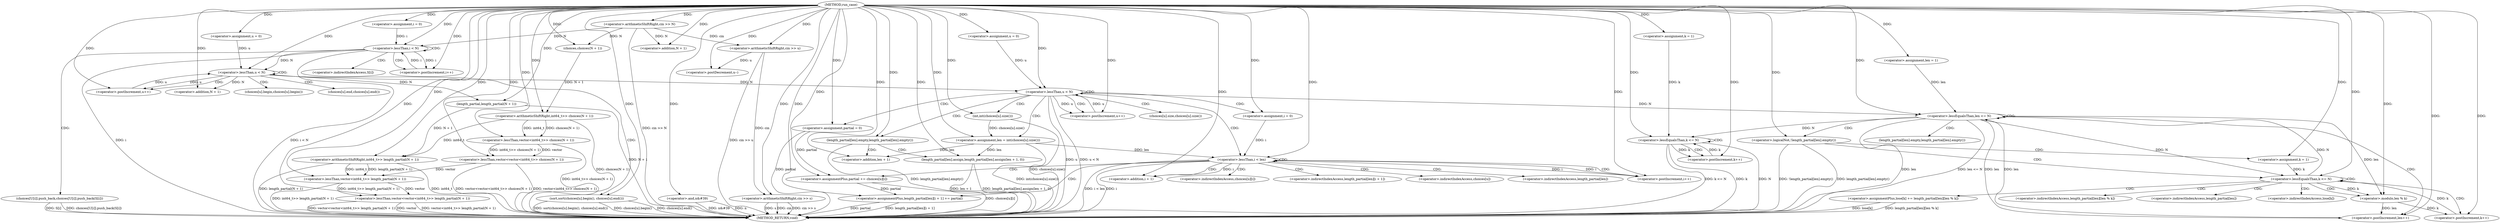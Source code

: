 digraph "run_case" {  
"1000198" [label = "(METHOD,run_case)" ]
"1000372" [label = "(METHOD_RETURN,void)" ]
"1000201" [label = "(<operator>.arithmeticShiftRight,cin >> N)" ]
"1000214" [label = "(<operator>.arithmeticShiftRight,cin >> s)" ]
"1000217" [label = "(<operator>.lessThan,vector<vector<int64_t>> choices(N + 1))" ]
"1000254" [label = "(<operator>.lessThan,vector<vector<int64_t>> length_partial(N + 1))" ]
"1000369" [label = "(<operator>.and,n&#39)" ]
"1000208" [label = "(<operator>.arithmeticShiftRight,cin >> u)" ]
"1000211" [label = "(<operator>.postDecrement,u--)" ]
"1000229" [label = "(<operator>.assignment,i = 0)" ]
"1000232" [label = "(<operator>.lessThan,i < N)" ]
"1000235" [label = "(<operator>.postIncrement,i++)" ]
"1000237" [label = "(choices[U[i]].push_back,choices[U[i]].push_back(S[i]))" ]
"1000243" [label = "(<operator>.assignment,u = 0)" ]
"1000246" [label = "(<operator>.lessThan,u < N)" ]
"1000249" [label = "(<operator>.postIncrement,u++)" ]
"1000251" [label = "(sort,sort(choices[u].begin(), choices[u].end()))" ]
"1000266" [label = "(<operator>.assignment,u = 0)" ]
"1000269" [label = "(<operator>.lessThan,u < N)" ]
"1000272" [label = "(<operator>.postIncrement,u++)" ]
"1000321" [label = "(<operator>.assignment,len = 1)" ]
"1000324" [label = "(<operator>.lessEqualsThan,len <= N)" ]
"1000327" [label = "(<operator>.postIncrement,len++)" ]
"1000355" [label = "(<operator>.assignment,k = 1)" ]
"1000358" [label = "(<operator>.lessEqualsThan,k <= N)" ]
"1000361" [label = "(<operator>.postIncrement,k++)" ]
"1000219" [label = "(<operator>.lessThan,vector<int64_t>> choices(N + 1))" ]
"1000256" [label = "(<operator>.lessThan,vector<int64_t>> length_partial(N + 1))" ]
"1000276" [label = "(<operator>.assignment,len = int(choices[u].size()))" ]
"1000288" [label = "(<operator>.assignment,partial = 0)" ]
"1000330" [label = "(<operator>.logicalNot,!length_partial[len].empty())" ]
"1000221" [label = "(<operator>.arithmeticShiftRight,int64_t>> choices(N + 1))" ]
"1000258" [label = "(<operator>.arithmeticShiftRight,int64_t>> length_partial(N + 1))" ]
"1000281" [label = "(length_partial[len].empty,length_partial[len].empty())" ]
"1000282" [label = "(length_partial[len].assign,length_partial[len].assign(len + 1, 0))" ]
"1000293" [label = "(<operator>.assignment,i = 0)" ]
"1000296" [label = "(<operator>.lessThan,i < len)" ]
"1000299" [label = "(<operator>.postIncrement,i++)" ]
"1000334" [label = "(<operator>.assignment,k = 1)" ]
"1000337" [label = "(<operator>.lessEqualsThan,k <= N)" ]
"1000340" [label = "(<operator>.postIncrement,k++)" ]
"1000342" [label = "(<operator>.assignmentPlus,lose[k] += length_partial[len][len % k])" ]
"1000223" [label = "(choices,choices(N + 1))" ]
"1000260" [label = "(length_partial,length_partial(N + 1))" ]
"1000278" [label = "(int,int(choices[u].size()))" ]
"1000302" [label = "(<operator>.assignmentPlus,partial += choices[u][i])" ]
"1000309" [label = "(<operator>.assignmentPlus,length_partial[len][i + 1] += partial)" ]
"1000224" [label = "(<operator>.addition,N + 1)" ]
"1000261" [label = "(<operator>.addition,N + 1)" ]
"1000283" [label = "(<operator>.addition,len + 1)" ]
"1000350" [label = "(<operator>.modulo,len % k)" ]
"1000314" [label = "(<operator>.addition,i + 1)" ]
"1000238" [label = "(<operator>.indirectIndexAccess,S[i])" ]
"1000252" [label = "(choices[u].begin,choices[u].begin())" ]
"1000253" [label = "(choices[u].end,choices[u].end())" ]
"1000331" [label = "(length_partial[len].empty,length_partial[len].empty())" ]
"1000279" [label = "(choices[u].size,choices[u].size())" ]
"1000343" [label = "(<operator>.indirectIndexAccess,lose[k])" ]
"1000346" [label = "(<operator>.indirectIndexAccess,length_partial[len][len % k])" ]
"1000304" [label = "(<operator>.indirectIndexAccess,choices[u][i])" ]
"1000310" [label = "(<operator>.indirectIndexAccess,length_partial[len][i + 1])" ]
"1000347" [label = "(<operator>.indirectIndexAccess,length_partial[len])" ]
"1000305" [label = "(<operator>.indirectIndexAccess,choices[u])" ]
"1000311" [label = "(<operator>.indirectIndexAccess,length_partial[len])" ]
  "1000201" -> "1000372"  [ label = "DDG: cin >> N"] 
  "1000208" -> "1000372"  [ label = "DDG: cin >> u"] 
  "1000214" -> "1000372"  [ label = "DDG: cin"] 
  "1000214" -> "1000372"  [ label = "DDG: cin >> s"] 
  "1000221" -> "1000372"  [ label = "DDG: choices(N + 1)"] 
  "1000219" -> "1000372"  [ label = "DDG: int64_t>> choices(N + 1)"] 
  "1000217" -> "1000372"  [ label = "DDG: vector<int64_t>> choices(N + 1)"] 
  "1000217" -> "1000372"  [ label = "DDG: vector<vector<int64_t>> choices(N + 1)"] 
  "1000232" -> "1000372"  [ label = "DDG: i"] 
  "1000232" -> "1000372"  [ label = "DDG: i < N"] 
  "1000254" -> "1000372"  [ label = "DDG: vector"] 
  "1000258" -> "1000372"  [ label = "DDG: int64_t"] 
  "1000260" -> "1000372"  [ label = "DDG: N + 1"] 
  "1000258" -> "1000372"  [ label = "DDG: length_partial(N + 1)"] 
  "1000256" -> "1000372"  [ label = "DDG: int64_t>> length_partial(N + 1)"] 
  "1000254" -> "1000372"  [ label = "DDG: vector<int64_t>> length_partial(N + 1)"] 
  "1000254" -> "1000372"  [ label = "DDG: vector<vector<int64_t>> length_partial(N + 1)"] 
  "1000269" -> "1000372"  [ label = "DDG: u"] 
  "1000269" -> "1000372"  [ label = "DDG: u < N"] 
  "1000324" -> "1000372"  [ label = "DDG: len"] 
  "1000324" -> "1000372"  [ label = "DDG: len <= N"] 
  "1000358" -> "1000372"  [ label = "DDG: k"] 
  "1000358" -> "1000372"  [ label = "DDG: N"] 
  "1000358" -> "1000372"  [ label = "DDG: k <= N"] 
  "1000369" -> "1000372"  [ label = "DDG: n&#39"] 
  "1000330" -> "1000372"  [ label = "DDG: length_partial[len].empty()"] 
  "1000330" -> "1000372"  [ label = "DDG: !length_partial[len].empty()"] 
  "1000342" -> "1000372"  [ label = "DDG: lose[k]"] 
  "1000342" -> "1000372"  [ label = "DDG: length_partial[len][len % k]"] 
  "1000278" -> "1000372"  [ label = "DDG: choices[u].size()"] 
  "1000276" -> "1000372"  [ label = "DDG: int(choices[u].size())"] 
  "1000281" -> "1000372"  [ label = "DDG: length_partial[len].empty()"] 
  "1000282" -> "1000372"  [ label = "DDG: len + 1"] 
  "1000282" -> "1000372"  [ label = "DDG: length_partial[len].assign(len + 1, 0)"] 
  "1000288" -> "1000372"  [ label = "DDG: partial"] 
  "1000296" -> "1000372"  [ label = "DDG: i"] 
  "1000296" -> "1000372"  [ label = "DDG: i < len"] 
  "1000302" -> "1000372"  [ label = "DDG: choices[u][i]"] 
  "1000309" -> "1000372"  [ label = "DDG: length_partial[len][i + 1]"] 
  "1000309" -> "1000372"  [ label = "DDG: partial"] 
  "1000251" -> "1000372"  [ label = "DDG: choices[u].begin()"] 
  "1000251" -> "1000372"  [ label = "DDG: choices[u].end()"] 
  "1000251" -> "1000372"  [ label = "DDG: sort(choices[u].begin(), choices[u].end())"] 
  "1000237" -> "1000372"  [ label = "DDG: S[i]"] 
  "1000237" -> "1000372"  [ label = "DDG: choices[U[i]].push_back(S[i])"] 
  "1000214" -> "1000372"  [ label = "DDG: s"] 
  "1000369" -> "1000372"  [ label = "DDG: n"] 
  "1000198" -> "1000201"  [ label = "DDG: "] 
  "1000208" -> "1000214"  [ label = "DDG: cin"] 
  "1000198" -> "1000214"  [ label = "DDG: "] 
  "1000219" -> "1000217"  [ label = "DDG: vector"] 
  "1000198" -> "1000217"  [ label = "DDG: "] 
  "1000219" -> "1000217"  [ label = "DDG: int64_t>> choices(N + 1)"] 
  "1000198" -> "1000229"  [ label = "DDG: "] 
  "1000198" -> "1000243"  [ label = "DDG: "] 
  "1000256" -> "1000254"  [ label = "DDG: vector"] 
  "1000198" -> "1000254"  [ label = "DDG: "] 
  "1000256" -> "1000254"  [ label = "DDG: int64_t>> length_partial(N + 1)"] 
  "1000198" -> "1000266"  [ label = "DDG: "] 
  "1000198" -> "1000321"  [ label = "DDG: "] 
  "1000198" -> "1000355"  [ label = "DDG: "] 
  "1000198" -> "1000369"  [ label = "DDG: "] 
  "1000201" -> "1000208"  [ label = "DDG: cin"] 
  "1000198" -> "1000208"  [ label = "DDG: "] 
  "1000208" -> "1000211"  [ label = "DDG: u"] 
  "1000198" -> "1000211"  [ label = "DDG: "] 
  "1000198" -> "1000219"  [ label = "DDG: "] 
  "1000221" -> "1000219"  [ label = "DDG: int64_t"] 
  "1000221" -> "1000219"  [ label = "DDG: choices(N + 1)"] 
  "1000229" -> "1000232"  [ label = "DDG: i"] 
  "1000235" -> "1000232"  [ label = "DDG: i"] 
  "1000198" -> "1000232"  [ label = "DDG: "] 
  "1000201" -> "1000232"  [ label = "DDG: N"] 
  "1000232" -> "1000235"  [ label = "DDG: i"] 
  "1000198" -> "1000235"  [ label = "DDG: "] 
  "1000243" -> "1000246"  [ label = "DDG: u"] 
  "1000249" -> "1000246"  [ label = "DDG: u"] 
  "1000198" -> "1000246"  [ label = "DDG: "] 
  "1000232" -> "1000246"  [ label = "DDG: N"] 
  "1000246" -> "1000249"  [ label = "DDG: u"] 
  "1000198" -> "1000249"  [ label = "DDG: "] 
  "1000198" -> "1000251"  [ label = "DDG: "] 
  "1000217" -> "1000256"  [ label = "DDG: vector"] 
  "1000198" -> "1000256"  [ label = "DDG: "] 
  "1000258" -> "1000256"  [ label = "DDG: length_partial(N + 1)"] 
  "1000258" -> "1000256"  [ label = "DDG: int64_t"] 
  "1000266" -> "1000269"  [ label = "DDG: u"] 
  "1000272" -> "1000269"  [ label = "DDG: u"] 
  "1000198" -> "1000269"  [ label = "DDG: "] 
  "1000246" -> "1000269"  [ label = "DDG: N"] 
  "1000269" -> "1000272"  [ label = "DDG: u"] 
  "1000198" -> "1000272"  [ label = "DDG: "] 
  "1000278" -> "1000276"  [ label = "DDG: choices[u].size()"] 
  "1000198" -> "1000288"  [ label = "DDG: "] 
  "1000321" -> "1000324"  [ label = "DDG: len"] 
  "1000327" -> "1000324"  [ label = "DDG: len"] 
  "1000198" -> "1000324"  [ label = "DDG: "] 
  "1000269" -> "1000324"  [ label = "DDG: N"] 
  "1000337" -> "1000324"  [ label = "DDG: N"] 
  "1000324" -> "1000327"  [ label = "DDG: len"] 
  "1000350" -> "1000327"  [ label = "DDG: len"] 
  "1000198" -> "1000327"  [ label = "DDG: "] 
  "1000355" -> "1000358"  [ label = "DDG: k"] 
  "1000361" -> "1000358"  [ label = "DDG: k"] 
  "1000198" -> "1000358"  [ label = "DDG: "] 
  "1000324" -> "1000358"  [ label = "DDG: N"] 
  "1000358" -> "1000361"  [ label = "DDG: k"] 
  "1000198" -> "1000361"  [ label = "DDG: "] 
  "1000198" -> "1000221"  [ label = "DDG: "] 
  "1000223" -> "1000221"  [ label = "DDG: N + 1"] 
  "1000221" -> "1000258"  [ label = "DDG: int64_t"] 
  "1000198" -> "1000258"  [ label = "DDG: "] 
  "1000260" -> "1000258"  [ label = "DDG: N + 1"] 
  "1000198" -> "1000276"  [ label = "DDG: "] 
  "1000198" -> "1000281"  [ label = "DDG: "] 
  "1000198" -> "1000293"  [ label = "DDG: "] 
  "1000198" -> "1000330"  [ label = "DDG: "] 
  "1000198" -> "1000334"  [ label = "DDG: "] 
  "1000198" -> "1000223"  [ label = "DDG: "] 
  "1000201" -> "1000223"  [ label = "DDG: N"] 
  "1000198" -> "1000260"  [ label = "DDG: "] 
  "1000246" -> "1000260"  [ label = "DDG: N"] 
  "1000198" -> "1000278"  [ label = "DDG: "] 
  "1000198" -> "1000282"  [ label = "DDG: "] 
  "1000276" -> "1000282"  [ label = "DDG: len"] 
  "1000293" -> "1000296"  [ label = "DDG: i"] 
  "1000299" -> "1000296"  [ label = "DDG: i"] 
  "1000198" -> "1000296"  [ label = "DDG: "] 
  "1000276" -> "1000296"  [ label = "DDG: len"] 
  "1000198" -> "1000299"  [ label = "DDG: "] 
  "1000296" -> "1000299"  [ label = "DDG: i"] 
  "1000302" -> "1000309"  [ label = "DDG: partial"] 
  "1000198" -> "1000309"  [ label = "DDG: "] 
  "1000334" -> "1000337"  [ label = "DDG: k"] 
  "1000340" -> "1000337"  [ label = "DDG: k"] 
  "1000198" -> "1000337"  [ label = "DDG: "] 
  "1000324" -> "1000337"  [ label = "DDG: N"] 
  "1000350" -> "1000340"  [ label = "DDG: k"] 
  "1000198" -> "1000340"  [ label = "DDG: "] 
  "1000201" -> "1000224"  [ label = "DDG: N"] 
  "1000198" -> "1000224"  [ label = "DDG: "] 
  "1000246" -> "1000261"  [ label = "DDG: N"] 
  "1000198" -> "1000261"  [ label = "DDG: "] 
  "1000276" -> "1000283"  [ label = "DDG: len"] 
  "1000198" -> "1000283"  [ label = "DDG: "] 
  "1000288" -> "1000302"  [ label = "DDG: partial"] 
  "1000198" -> "1000302"  [ label = "DDG: "] 
  "1000324" -> "1000350"  [ label = "DDG: len"] 
  "1000198" -> "1000350"  [ label = "DDG: "] 
  "1000337" -> "1000350"  [ label = "DDG: k"] 
  "1000296" -> "1000314"  [ label = "DDG: i"] 
  "1000198" -> "1000314"  [ label = "DDG: "] 
  "1000232" -> "1000238"  [ label = "CDG: "] 
  "1000232" -> "1000235"  [ label = "CDG: "] 
  "1000232" -> "1000237"  [ label = "CDG: "] 
  "1000232" -> "1000232"  [ label = "CDG: "] 
  "1000246" -> "1000246"  [ label = "CDG: "] 
  "1000246" -> "1000251"  [ label = "CDG: "] 
  "1000246" -> "1000253"  [ label = "CDG: "] 
  "1000246" -> "1000252"  [ label = "CDG: "] 
  "1000246" -> "1000249"  [ label = "CDG: "] 
  "1000269" -> "1000293"  [ label = "CDG: "] 
  "1000269" -> "1000276"  [ label = "CDG: "] 
  "1000269" -> "1000281"  [ label = "CDG: "] 
  "1000269" -> "1000272"  [ label = "CDG: "] 
  "1000269" -> "1000296"  [ label = "CDG: "] 
  "1000269" -> "1000269"  [ label = "CDG: "] 
  "1000269" -> "1000278"  [ label = "CDG: "] 
  "1000269" -> "1000288"  [ label = "CDG: "] 
  "1000269" -> "1000279"  [ label = "CDG: "] 
  "1000324" -> "1000324"  [ label = "CDG: "] 
  "1000324" -> "1000330"  [ label = "CDG: "] 
  "1000324" -> "1000331"  [ label = "CDG: "] 
  "1000324" -> "1000327"  [ label = "CDG: "] 
  "1000358" -> "1000361"  [ label = "CDG: "] 
  "1000358" -> "1000358"  [ label = "CDG: "] 
  "1000330" -> "1000337"  [ label = "CDG: "] 
  "1000330" -> "1000334"  [ label = "CDG: "] 
  "1000281" -> "1000283"  [ label = "CDG: "] 
  "1000281" -> "1000282"  [ label = "CDG: "] 
  "1000296" -> "1000305"  [ label = "CDG: "] 
  "1000296" -> "1000310"  [ label = "CDG: "] 
  "1000296" -> "1000302"  [ label = "CDG: "] 
  "1000296" -> "1000309"  [ label = "CDG: "] 
  "1000296" -> "1000299"  [ label = "CDG: "] 
  "1000296" -> "1000296"  [ label = "CDG: "] 
  "1000296" -> "1000314"  [ label = "CDG: "] 
  "1000296" -> "1000304"  [ label = "CDG: "] 
  "1000296" -> "1000311"  [ label = "CDG: "] 
  "1000337" -> "1000342"  [ label = "CDG: "] 
  "1000337" -> "1000350"  [ label = "CDG: "] 
  "1000337" -> "1000340"  [ label = "CDG: "] 
  "1000337" -> "1000337"  [ label = "CDG: "] 
  "1000337" -> "1000346"  [ label = "CDG: "] 
  "1000337" -> "1000347"  [ label = "CDG: "] 
  "1000337" -> "1000343"  [ label = "CDG: "] 
}
